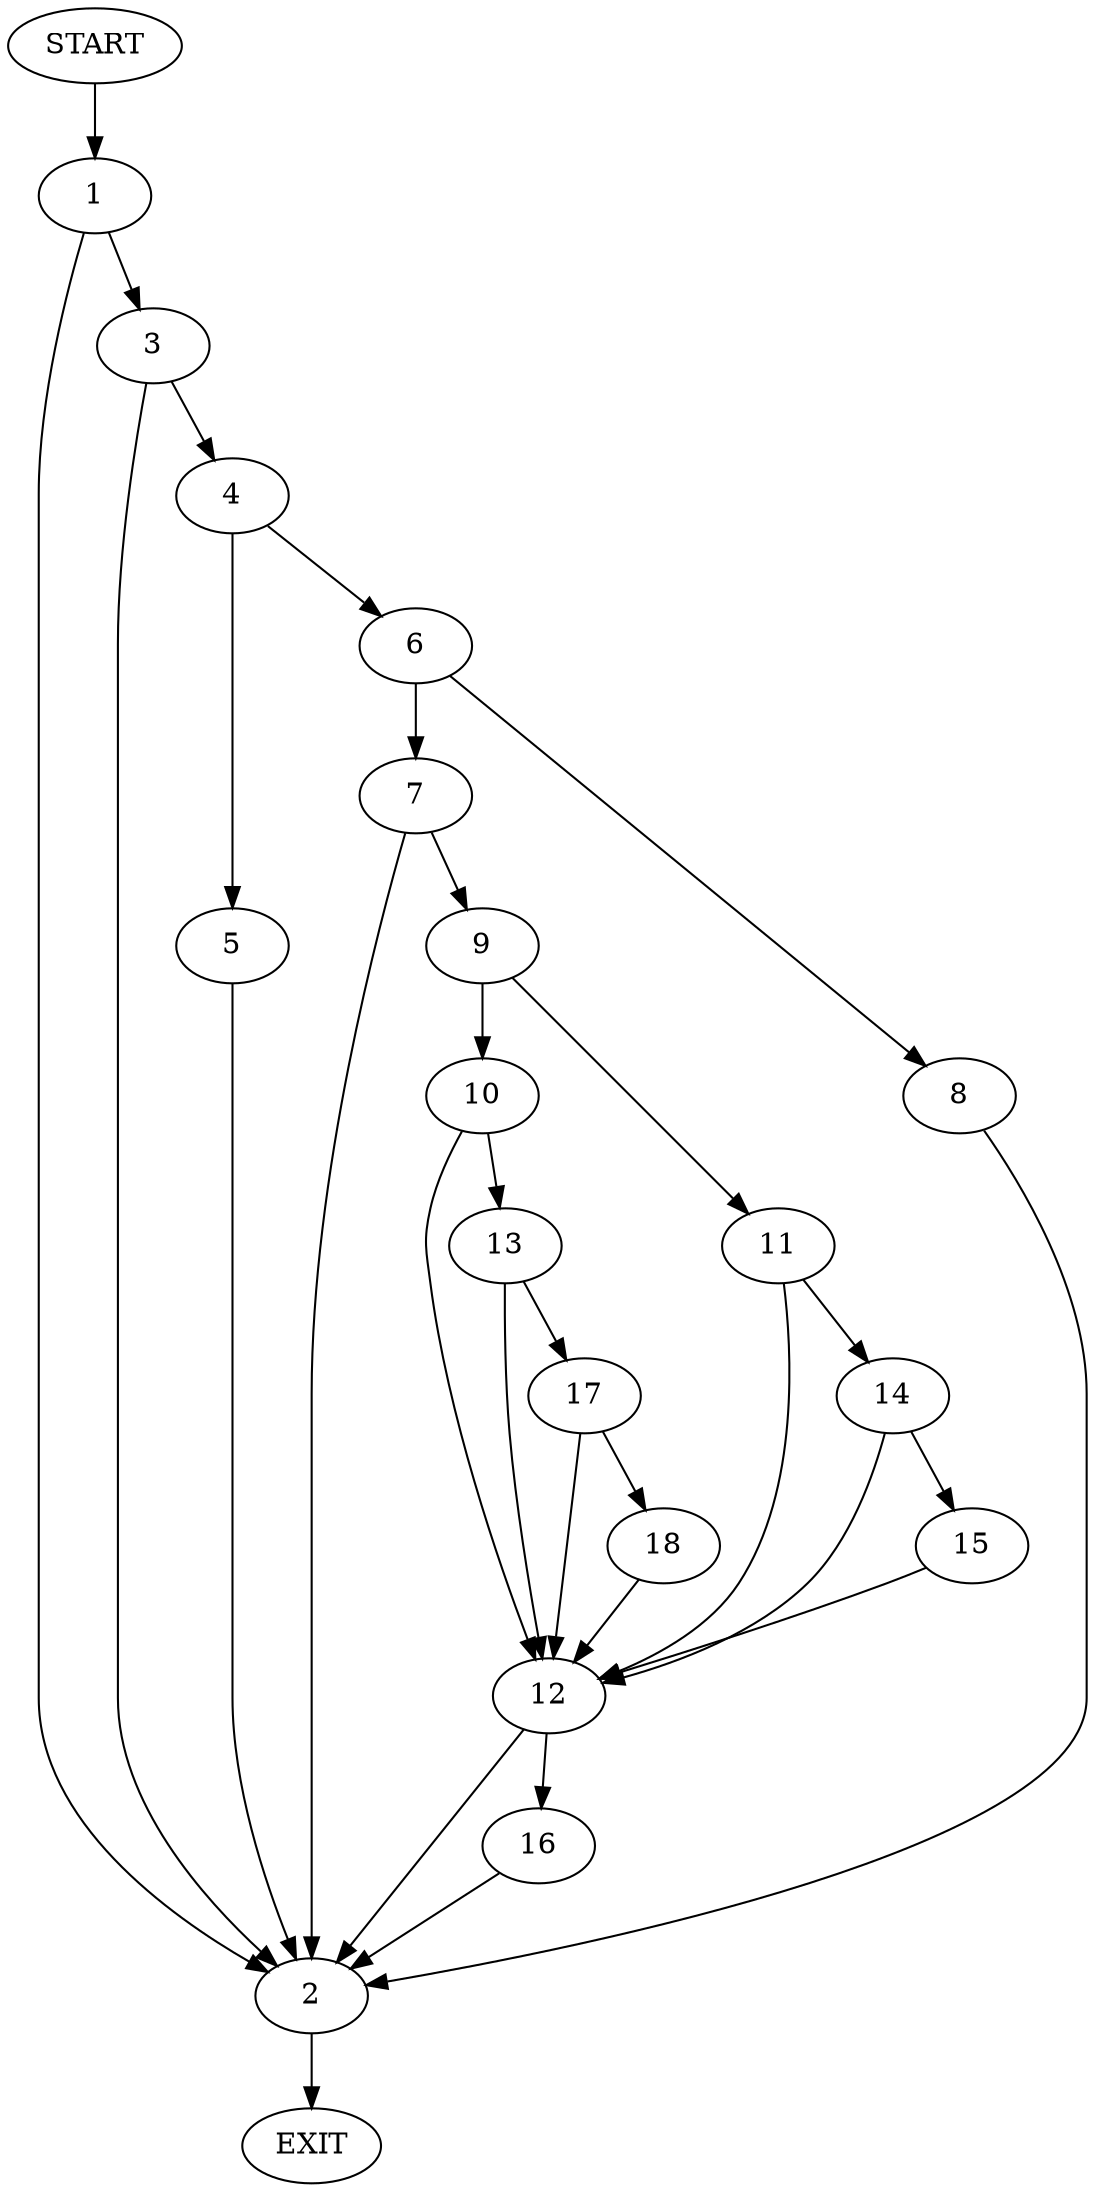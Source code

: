 digraph {
0 [label="START"]
19 [label="EXIT"]
0 -> 1
1 -> 2
1 -> 3
2 -> 19
3 -> 4
3 -> 2
4 -> 5
4 -> 6
5 -> 2
6 -> 7
6 -> 8
8 -> 2
7 -> 2
7 -> 9
9 -> 10
9 -> 11
10 -> 12
10 -> 13
11 -> 12
11 -> 14
14 -> 12
14 -> 15
12 -> 16
12 -> 2
15 -> 12
13 -> 17
13 -> 12
17 -> 12
17 -> 18
18 -> 12
16 -> 2
}

